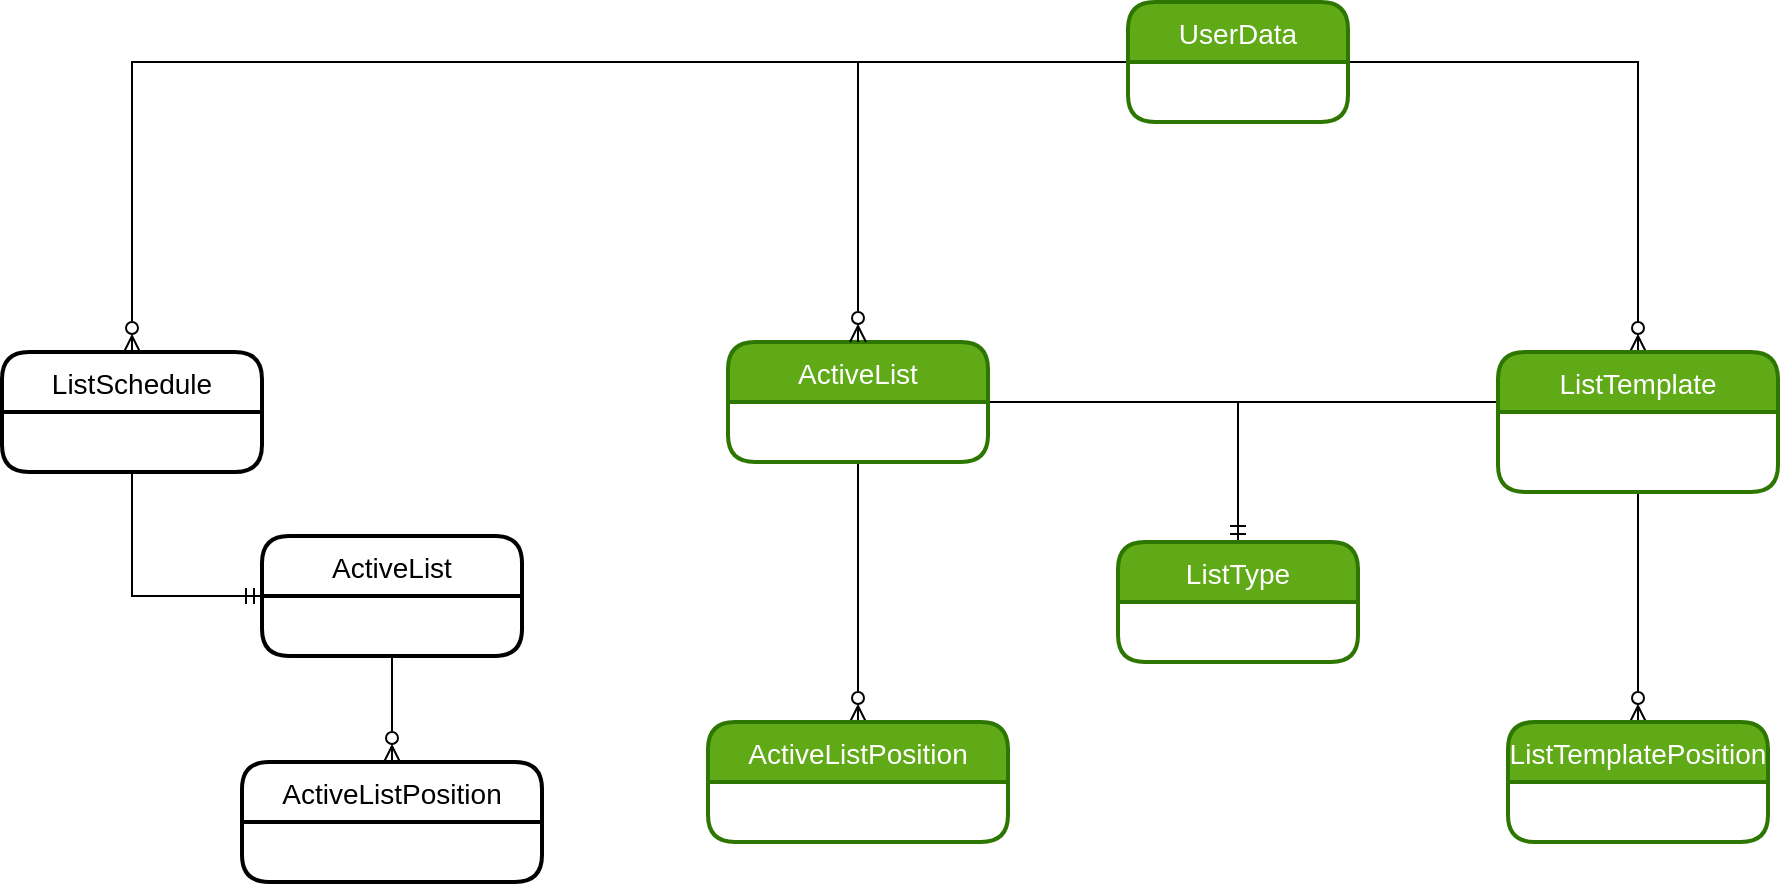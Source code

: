 <mxfile>
    <diagram id="NCa8i-V6rno_jmx5Ps5m" name="Seite-1">
        <mxGraphModel dx="1949" dy="505" grid="1" gridSize="10" guides="1" tooltips="1" connect="1" arrows="1" fold="1" page="1" pageScale="1" pageWidth="827" pageHeight="1169" math="0" shadow="0">
            <root>
                <mxCell id="0"/>
                <mxCell id="1" parent="0"/>
                <mxCell id="iZKGCs96bQk30-Bz0-vp-14" style="edgeStyle=orthogonalEdgeStyle;rounded=0;orthogonalLoop=1;jettySize=auto;html=1;entryX=0.5;entryY=0;entryDx=0;entryDy=0;endArrow=ERzeroToMany;endFill=0;" parent="1" source="iZKGCs96bQk30-Bz0-vp-1" target="iZKGCs96bQk30-Bz0-vp-7" edge="1">
                    <mxGeometry relative="1" as="geometry"/>
                </mxCell>
                <mxCell id="iZKGCs96bQk30-Bz0-vp-17" style="edgeStyle=orthogonalEdgeStyle;rounded=0;orthogonalLoop=1;jettySize=auto;html=1;entryX=0.5;entryY=0;entryDx=0;entryDy=0;endArrow=ERmandOne;endFill=0;" parent="1" source="iZKGCs96bQk30-Bz0-vp-1" target="iZKGCs96bQk30-Bz0-vp-11" edge="1">
                    <mxGeometry relative="1" as="geometry">
                        <Array as="points">
                            <mxPoint x="420" y="280"/>
                        </Array>
                    </mxGeometry>
                </mxCell>
                <mxCell id="iZKGCs96bQk30-Bz0-vp-1" value="ActiveList" style="swimlane;childLayout=stackLayout;horizontal=1;startSize=30;horizontalStack=0;rounded=1;fontSize=14;fontStyle=0;strokeWidth=2;resizeParent=0;resizeLast=1;shadow=0;dashed=0;align=center;fillColor=#60a917;fontColor=#ffffff;strokeColor=#2D7600;" parent="1" vertex="1">
                    <mxGeometry x="165" y="250" width="130" height="60" as="geometry"/>
                </mxCell>
                <mxCell id="iZKGCs96bQk30-Bz0-vp-13" style="edgeStyle=orthogonalEdgeStyle;rounded=0;orthogonalLoop=1;jettySize=auto;html=1;entryX=0.5;entryY=0;entryDx=0;entryDy=0;endArrow=ERzeroToMany;endFill=0;" parent="1" source="iZKGCs96bQk30-Bz0-vp-3" target="iZKGCs96bQk30-Bz0-vp-1" edge="1">
                    <mxGeometry relative="1" as="geometry"/>
                </mxCell>
                <mxCell id="iZKGCs96bQk30-Bz0-vp-15" style="edgeStyle=orthogonalEdgeStyle;rounded=0;orthogonalLoop=1;jettySize=auto;html=1;entryX=0.5;entryY=0;entryDx=0;entryDy=0;endArrow=ERzeroToMany;endFill=0;" parent="1" source="iZKGCs96bQk30-Bz0-vp-3" target="iZKGCs96bQk30-Bz0-vp-5" edge="1">
                    <mxGeometry relative="1" as="geometry"/>
                </mxCell>
                <mxCell id="iZKGCs96bQk30-Bz0-vp-23" style="edgeStyle=orthogonalEdgeStyle;rounded=0;orthogonalLoop=1;jettySize=auto;html=1;entryX=0.5;entryY=0;entryDx=0;entryDy=0;endArrow=ERzeroToMany;endFill=0;" parent="1" source="iZKGCs96bQk30-Bz0-vp-3" target="iZKGCs96bQk30-Bz0-vp-22" edge="1">
                    <mxGeometry relative="1" as="geometry"/>
                </mxCell>
                <mxCell id="iZKGCs96bQk30-Bz0-vp-3" value="UserData" style="swimlane;childLayout=stackLayout;horizontal=1;startSize=30;horizontalStack=0;rounded=1;fontSize=14;fontStyle=0;strokeWidth=2;resizeParent=0;resizeLast=1;shadow=0;dashed=0;align=center;fillColor=#60a917;fontColor=#ffffff;strokeColor=#2D7600;" parent="1" vertex="1">
                    <mxGeometry x="365" y="80" width="110" height="60" as="geometry"/>
                </mxCell>
                <mxCell id="iZKGCs96bQk30-Bz0-vp-16" style="edgeStyle=orthogonalEdgeStyle;rounded=0;orthogonalLoop=1;jettySize=auto;html=1;entryX=0.5;entryY=0;entryDx=0;entryDy=0;endArrow=ERzeroToMany;endFill=0;" parent="1" source="iZKGCs96bQk30-Bz0-vp-5" target="iZKGCs96bQk30-Bz0-vp-9" edge="1">
                    <mxGeometry relative="1" as="geometry"/>
                </mxCell>
                <mxCell id="iZKGCs96bQk30-Bz0-vp-19" style="edgeStyle=orthogonalEdgeStyle;rounded=0;orthogonalLoop=1;jettySize=auto;html=1;entryX=0.5;entryY=0;entryDx=0;entryDy=0;endArrow=ERmandOne;endFill=0;" parent="1" source="iZKGCs96bQk30-Bz0-vp-5" target="iZKGCs96bQk30-Bz0-vp-11" edge="1">
                    <mxGeometry relative="1" as="geometry">
                        <Array as="points">
                            <mxPoint x="420" y="280"/>
                        </Array>
                    </mxGeometry>
                </mxCell>
                <mxCell id="iZKGCs96bQk30-Bz0-vp-5" value="ListTemplate" style="swimlane;childLayout=stackLayout;horizontal=1;startSize=30;horizontalStack=0;rounded=1;fontSize=14;fontStyle=0;strokeWidth=2;resizeParent=0;resizeLast=1;shadow=0;dashed=0;align=center;fillColor=#60a917;fontColor=#ffffff;strokeColor=#2D7600;" parent="1" vertex="1">
                    <mxGeometry x="550" y="255" width="140" height="70" as="geometry"/>
                </mxCell>
                <mxCell id="iZKGCs96bQk30-Bz0-vp-7" value="ActiveListPosition" style="swimlane;childLayout=stackLayout;horizontal=1;startSize=30;horizontalStack=0;rounded=1;fontSize=14;fontStyle=0;strokeWidth=2;resizeParent=0;resizeLast=1;shadow=0;dashed=0;align=center;fillColor=#60a917;fontColor=#ffffff;strokeColor=#2D7600;" parent="1" vertex="1">
                    <mxGeometry x="155" y="440" width="150" height="60" as="geometry"/>
                </mxCell>
                <mxCell id="iZKGCs96bQk30-Bz0-vp-9" value="ListTemplatePosition" style="swimlane;childLayout=stackLayout;horizontal=1;startSize=30;horizontalStack=0;rounded=1;fontSize=14;fontStyle=0;strokeWidth=2;resizeParent=0;resizeLast=1;shadow=0;dashed=0;align=center;fillColor=#60a917;fontColor=#ffffff;strokeColor=#2D7600;" parent="1" vertex="1">
                    <mxGeometry x="555" y="440" width="130" height="60" as="geometry"/>
                </mxCell>
                <mxCell id="iZKGCs96bQk30-Bz0-vp-11" value="ListType" style="swimlane;childLayout=stackLayout;horizontal=1;startSize=30;horizontalStack=0;rounded=1;fontSize=14;fontStyle=0;strokeWidth=2;resizeParent=0;resizeLast=1;shadow=0;dashed=0;align=center;fillColor=#60a917;fontColor=#ffffff;strokeColor=#2D7600;" parent="1" vertex="1">
                    <mxGeometry x="360" y="350" width="120" height="60" as="geometry"/>
                </mxCell>
                <mxCell id="iZKGCs96bQk30-Bz0-vp-24" style="edgeStyle=orthogonalEdgeStyle;rounded=0;orthogonalLoop=1;jettySize=auto;html=1;entryX=0.5;entryY=0;entryDx=0;entryDy=0;endArrow=ERzeroToMany;endFill=0;" parent="1" source="iZKGCs96bQk30-Bz0-vp-20" target="iZKGCs96bQk30-Bz0-vp-21" edge="1">
                    <mxGeometry relative="1" as="geometry"/>
                </mxCell>
                <mxCell id="iZKGCs96bQk30-Bz0-vp-20" value="ActiveList" style="swimlane;childLayout=stackLayout;horizontal=1;startSize=30;horizontalStack=0;rounded=1;fontSize=14;fontStyle=0;strokeWidth=2;resizeParent=0;resizeLast=1;shadow=0;dashed=0;align=center;" parent="1" vertex="1">
                    <mxGeometry x="-68" y="347" width="130" height="60" as="geometry"/>
                </mxCell>
                <mxCell id="iZKGCs96bQk30-Bz0-vp-21" value="ActiveListPosition" style="swimlane;childLayout=stackLayout;horizontal=1;startSize=30;horizontalStack=0;rounded=1;fontSize=14;fontStyle=0;strokeWidth=2;resizeParent=0;resizeLast=1;shadow=0;dashed=0;align=center;" parent="1" vertex="1">
                    <mxGeometry x="-78" y="460" width="150" height="60" as="geometry"/>
                </mxCell>
                <mxCell id="iZKGCs96bQk30-Bz0-vp-27" style="edgeStyle=orthogonalEdgeStyle;rounded=0;orthogonalLoop=1;jettySize=auto;html=1;entryX=0;entryY=0.5;entryDx=0;entryDy=0;endArrow=ERmandOne;endFill=0;" parent="1" source="iZKGCs96bQk30-Bz0-vp-22" target="iZKGCs96bQk30-Bz0-vp-20" edge="1">
                    <mxGeometry relative="1" as="geometry"/>
                </mxCell>
                <mxCell id="iZKGCs96bQk30-Bz0-vp-22" value="ListSchedule" style="swimlane;childLayout=stackLayout;horizontal=1;startSize=30;horizontalStack=0;rounded=1;fontSize=14;fontStyle=0;strokeWidth=2;resizeParent=0;resizeLast=1;shadow=0;dashed=0;align=center;" parent="1" vertex="1">
                    <mxGeometry x="-198" y="255" width="130" height="60" as="geometry"/>
                </mxCell>
            </root>
        </mxGraphModel>
    </diagram>
</mxfile>